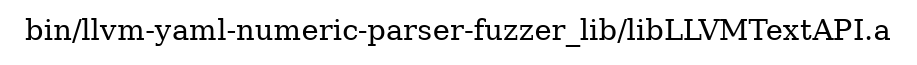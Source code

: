 digraph "bin/llvm-yaml-numeric-parser-fuzzer_lib/libLLVMTextAPI.a" {
	label="bin/llvm-yaml-numeric-parser-fuzzer_lib/libLLVMTextAPI.a";
	rankdir=LR;

}
